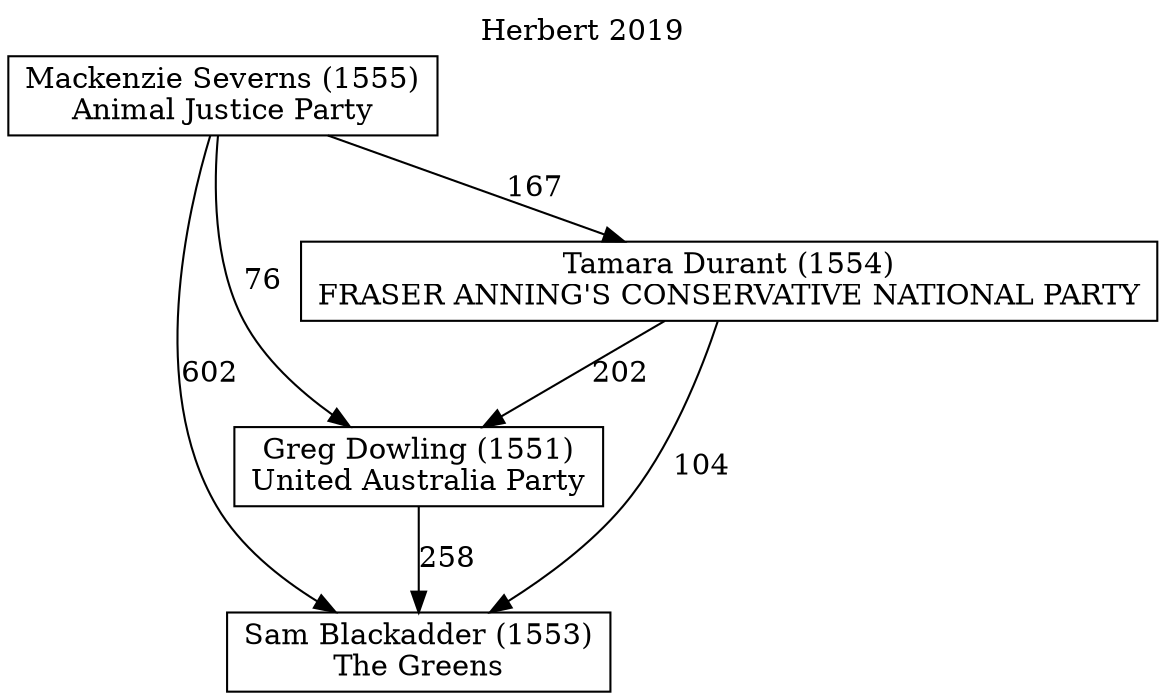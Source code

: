 // House preference flow
digraph "Sam Blackadder (1553)_Herbert_2019" {
	graph [label="Herbert 2019" labelloc=t mclimit=10]
	node [shape=box]
	"Sam Blackadder (1553)" [label="Sam Blackadder (1553)
The Greens"]
	"Greg Dowling (1551)" [label="Greg Dowling (1551)
United Australia Party"]
	"Tamara Durant (1554)" [label="Tamara Durant (1554)
FRASER ANNING'S CONSERVATIVE NATIONAL PARTY"]
	"Mackenzie Severns (1555)" [label="Mackenzie Severns (1555)
Animal Justice Party"]
	"Sam Blackadder (1553)" [label="Sam Blackadder (1553)
The Greens"]
	"Tamara Durant (1554)" [label="Tamara Durant (1554)
FRASER ANNING'S CONSERVATIVE NATIONAL PARTY"]
	"Mackenzie Severns (1555)" [label="Mackenzie Severns (1555)
Animal Justice Party"]
	"Sam Blackadder (1553)" [label="Sam Blackadder (1553)
The Greens"]
	"Mackenzie Severns (1555)" [label="Mackenzie Severns (1555)
Animal Justice Party"]
	"Mackenzie Severns (1555)" [label="Mackenzie Severns (1555)
Animal Justice Party"]
	"Tamara Durant (1554)" [label="Tamara Durant (1554)
FRASER ANNING'S CONSERVATIVE NATIONAL PARTY"]
	"Mackenzie Severns (1555)" [label="Mackenzie Severns (1555)
Animal Justice Party"]
	"Mackenzie Severns (1555)" [label="Mackenzie Severns (1555)
Animal Justice Party"]
	"Greg Dowling (1551)" [label="Greg Dowling (1551)
United Australia Party"]
	"Tamara Durant (1554)" [label="Tamara Durant (1554)
FRASER ANNING'S CONSERVATIVE NATIONAL PARTY"]
	"Mackenzie Severns (1555)" [label="Mackenzie Severns (1555)
Animal Justice Party"]
	"Greg Dowling (1551)" [label="Greg Dowling (1551)
United Australia Party"]
	"Mackenzie Severns (1555)" [label="Mackenzie Severns (1555)
Animal Justice Party"]
	"Mackenzie Severns (1555)" [label="Mackenzie Severns (1555)
Animal Justice Party"]
	"Tamara Durant (1554)" [label="Tamara Durant (1554)
FRASER ANNING'S CONSERVATIVE NATIONAL PARTY"]
	"Mackenzie Severns (1555)" [label="Mackenzie Severns (1555)
Animal Justice Party"]
	"Mackenzie Severns (1555)" [label="Mackenzie Severns (1555)
Animal Justice Party"]
	"Greg Dowling (1551)" -> "Sam Blackadder (1553)" [label=258]
	"Tamara Durant (1554)" -> "Greg Dowling (1551)" [label=202]
	"Mackenzie Severns (1555)" -> "Tamara Durant (1554)" [label=167]
	"Tamara Durant (1554)" -> "Sam Blackadder (1553)" [label=104]
	"Mackenzie Severns (1555)" -> "Sam Blackadder (1553)" [label=602]
	"Mackenzie Severns (1555)" -> "Greg Dowling (1551)" [label=76]
}
